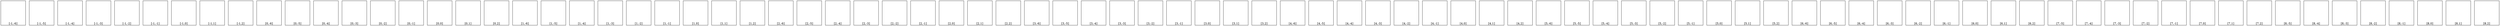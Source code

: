 graph G {
	node [shape="box"]
	-100006[label="[-1,-6]" pos="-2,-12!" image="./grid.-1.-6.svg" shape="box" imagescale="true" width="1.7" height="1.7" fixedsize="true" labelloc="b"]
	-100005[label="[-1,-5]" pos="-2,-10!" image="./grid.-1.-5.svg" shape="box" imagescale="true" width="1.7" height="1.7" fixedsize="true" labelloc="b"]
	-100004[label="[-1,-4]" pos="-2,-8!" image="./grid.-1.-4.svg" shape="box" imagescale="true" width="1.7" height="1.7" fixedsize="true" labelloc="b"]
	-100003[label="[-1,-3]" pos="-2,-6!" image="./grid.-1.-3.svg" shape="box" imagescale="true" width="1.7" height="1.7" fixedsize="true" labelloc="b"]
	-100002[label="[-1,-2]" pos="-2,-4!" image="./grid.-1.-2.svg" shape="box" imagescale="true" width="1.7" height="1.7" fixedsize="true" labelloc="b"]
	-100001[label="[-1,-1]" pos="-2,-2!" image="./grid.-1.-1.svg" shape="box" imagescale="true" width="1.7" height="1.7" fixedsize="true" labelloc="b"]
	-100000[label="[-1,0]" pos="-2,0!" image="./grid.-1.0.svg" shape="box" imagescale="true" width="1.7" height="1.7" fixedsize="true" labelloc="b"]
	-99999[label="[-1,1]" pos="-2,2!" image="./grid.-1.1.svg" shape="box" imagescale="true" width="1.7" height="1.7" fixedsize="true" labelloc="b"]
	-99998[label="[-1,2]" pos="-2,4!" image="./grid.-1.2.svg" shape="box" imagescale="true" width="1.7" height="1.7" fixedsize="true" labelloc="b"]
	-6[label="[0,-6]" pos="0,-12!" image="./grid.0.-6.svg" shape="box" imagescale="true" width="1.7" height="1.7" fixedsize="true" labelloc="b"]
	-5[label="[0,-5]" pos="0,-10!" image="./grid.0.-5.svg" shape="box" imagescale="true" width="1.7" height="1.7" fixedsize="true" labelloc="b"]
	-4[label="[0,-4]" pos="0,-8!" image="./grid.0.-4.svg" shape="box" imagescale="true" width="1.7" height="1.7" fixedsize="true" labelloc="b"]
	-3[label="[0,-3]" pos="0,-6!" image="./grid.0.-3.svg" shape="box" imagescale="true" width="1.7" height="1.7" fixedsize="true" labelloc="b"]
	-2[label="[0,-2]" pos="0,-4!" image="./grid.0.-2.svg" shape="box" imagescale="true" width="1.7" height="1.7" fixedsize="true" labelloc="b"]
	-1[label="[0,-1]" pos="0,-2!" image="./grid.0.-1.svg" shape="box" imagescale="true" width="1.7" height="1.7" fixedsize="true" labelloc="b"]
	0[label="[0,0]" pos="0,0!" image="./grid.0.0.svg" shape="box" imagescale="true" width="1.7" height="1.7" fixedsize="true" labelloc="b"]
	1[label="[0,1]" pos="0,2!" image="./grid.0.1.svg" shape="box" imagescale="true" width="1.7" height="1.7" fixedsize="true" labelloc="b"]
	2[label="[0,2]" pos="0,4!" image="./grid.0.2.svg" shape="box" imagescale="true" width="1.7" height="1.7" fixedsize="true" labelloc="b"]
	99994[label="[1,-6]" pos="2,-12!" image="./grid.1.-6.svg" shape="box" imagescale="true" width="1.7" height="1.7" fixedsize="true" labelloc="b"]
	99995[label="[1,-5]" pos="2,-10!" image="./grid.1.-5.svg" shape="box" imagescale="true" width="1.7" height="1.7" fixedsize="true" labelloc="b"]
	99996[label="[1,-4]" pos="2,-8!" image="./grid.1.-4.svg" shape="box" imagescale="true" width="1.7" height="1.7" fixedsize="true" labelloc="b"]
	99997[label="[1,-3]" pos="2,-6!" image="./grid.1.-3.svg" shape="box" imagescale="true" width="1.7" height="1.7" fixedsize="true" labelloc="b"]
	99998[label="[1,-2]" pos="2,-4!" image="./grid.1.-2.svg" shape="box" imagescale="true" width="1.7" height="1.7" fixedsize="true" labelloc="b"]
	99999[label="[1,-1]" pos="2,-2!" image="./grid.1.-1.svg" shape="box" imagescale="true" width="1.7" height="1.7" fixedsize="true" labelloc="b"]
	100000[label="[1,0]" pos="2,0!" image="./grid.1.0.svg" shape="box" imagescale="true" width="1.7" height="1.7" fixedsize="true" labelloc="b"]
	100001[label="[1,1]" pos="2,2!" image="./grid.1.1.svg" shape="box" imagescale="true" width="1.7" height="1.7" fixedsize="true" labelloc="b"]
	100002[label="[1,2]" pos="2,4!" image="./grid.1.2.svg" shape="box" imagescale="true" width="1.7" height="1.7" fixedsize="true" labelloc="b"]
	199994[label="[2,-6]" pos="4,-12!" image="./grid.2.-6.svg" shape="box" imagescale="true" width="1.7" height="1.7" fixedsize="true" labelloc="b"]
	199995[label="[2,-5]" pos="4,-10!" image="./grid.2.-5.svg" shape="box" imagescale="true" width="1.7" height="1.7" fixedsize="true" labelloc="b"]
	199996[label="[2,-4]" pos="4,-8!" image="./grid.2.-4.svg" shape="box" imagescale="true" width="1.7" height="1.7" fixedsize="true" labelloc="b"]
	199997[label="[2,-3]" pos="4,-6!" image="./grid.2.-3.svg" shape="box" imagescale="true" width="1.7" height="1.7" fixedsize="true" labelloc="b"]
	199998[label="[2,-2]" pos="4,-4!" image="./grid.2.-2.svg" shape="box" imagescale="true" width="1.7" height="1.7" fixedsize="true" labelloc="b"]
	199999[label="[2,-1]" pos="4,-2!" image="./grid.2.-1.svg" shape="box" imagescale="true" width="1.7" height="1.7" fixedsize="true" labelloc="b"]
	200000[label="[2,0]" pos="4,0!" image="./grid.2.0.svg" shape="box" imagescale="true" width="1.7" height="1.7" fixedsize="true" labelloc="b"]
	200001[label="[2,1]" pos="4,2!" image="./grid.2.1.svg" shape="box" imagescale="true" width="1.7" height="1.7" fixedsize="true" labelloc="b"]
	200002[label="[2,2]" pos="4,4!" image="./grid.2.2.svg" shape="box" imagescale="true" width="1.7" height="1.7" fixedsize="true" labelloc="b"]
	299994[label="[3,-6]" pos="6,-12!" image="./grid.3.-6.svg" shape="box" imagescale="true" width="1.7" height="1.7" fixedsize="true" labelloc="b"]
	299995[label="[3,-5]" pos="6,-10!" image="./grid.3.-5.svg" shape="box" imagescale="true" width="1.7" height="1.7" fixedsize="true" labelloc="b"]
	299996[label="[3,-4]" pos="6,-8!" image="./grid.3.-4.svg" shape="box" imagescale="true" width="1.7" height="1.7" fixedsize="true" labelloc="b"]
	299997[label="[3,-3]" pos="6,-6!" image="./grid.3.-3.svg" shape="box" imagescale="true" width="1.7" height="1.7" fixedsize="true" labelloc="b"]
	299998[label="[3,-2]" pos="6,-4!" image="./grid.3.-2.svg" shape="box" imagescale="true" width="1.7" height="1.7" fixedsize="true" labelloc="b"]
	299999[label="[3,-1]" pos="6,-2!" image="./grid.3.-1.svg" shape="box" imagescale="true" width="1.7" height="1.7" fixedsize="true" labelloc="b"]
	300000[label="[3,0]" pos="6,0!" image="./grid.3.0.svg" shape="box" imagescale="true" width="1.7" height="1.7" fixedsize="true" labelloc="b"]
	300001[label="[3,1]" pos="6,2!" image="./grid.3.1.svg" shape="box" imagescale="true" width="1.7" height="1.7" fixedsize="true" labelloc="b"]
	300002[label="[3,2]" pos="6,4!" image="./grid.3.2.svg" shape="box" imagescale="true" width="1.7" height="1.7" fixedsize="true" labelloc="b"]
	399994[label="[4,-6]" pos="8,-12!" image="./grid.4.-6.svg" shape="box" imagescale="true" width="1.7" height="1.7" fixedsize="true" labelloc="b"]
	399995[label="[4,-5]" pos="8,-10!" image="./grid.4.-5.svg" shape="box" imagescale="true" width="1.7" height="1.7" fixedsize="true" labelloc="b"]
	399996[label="[4,-4]" pos="8,-8!" image="./grid.4.-4.svg" shape="box" imagescale="true" width="1.7" height="1.7" fixedsize="true" labelloc="b"]
	399997[label="[4,-3]" pos="8,-6!" image="./grid.4.-3.svg" shape="box" imagescale="true" width="1.7" height="1.7" fixedsize="true" labelloc="b"]
	399998[label="[4,-2]" pos="8,-4!" image="./grid.4.-2.svg" shape="box" imagescale="true" width="1.7" height="1.7" fixedsize="true" labelloc="b"]
	399999[label="[4,-1]" pos="8,-2!" image="./grid.4.-1.svg" shape="box" imagescale="true" width="1.7" height="1.7" fixedsize="true" labelloc="b"]
	400000[label="[4,0]" pos="8,0!" image="./grid.4.0.svg" shape="box" imagescale="true" width="1.7" height="1.7" fixedsize="true" labelloc="b"]
	400001[label="[4,1]" pos="8,2!" image="./grid.4.1.svg" shape="box" imagescale="true" width="1.7" height="1.7" fixedsize="true" labelloc="b"]
	400002[label="[4,2]" pos="8,4!" image="./grid.4.2.svg" shape="box" imagescale="true" width="1.7" height="1.7" fixedsize="true" labelloc="b"]
	499994[label="[5,-6]" pos="10,-12!" image="./grid.5.-6.svg" shape="box" imagescale="true" width="1.7" height="1.7" fixedsize="true" labelloc="b"]
	499995[label="[5,-5]" pos="10,-10!" image="./grid.5.-5.svg" shape="box" imagescale="true" width="1.7" height="1.7" fixedsize="true" labelloc="b"]
	499996[label="[5,-4]" pos="10,-8!" image="./grid.5.-4.svg" shape="box" imagescale="true" width="1.7" height="1.7" fixedsize="true" labelloc="b"]
	499997[label="[5,-3]" pos="10,-6!" image="./grid.5.-3.svg" shape="box" imagescale="true" width="1.7" height="1.7" fixedsize="true" labelloc="b"]
	499998[label="[5,-2]" pos="10,-4!" image="./grid.5.-2.svg" shape="box" imagescale="true" width="1.7" height="1.7" fixedsize="true" labelloc="b"]
	499999[label="[5,-1]" pos="10,-2!" image="./grid.5.-1.svg" shape="box" imagescale="true" width="1.7" height="1.7" fixedsize="true" labelloc="b"]
	500000[label="[5,0]" pos="10,0!" image="./grid.5.0.svg" shape="box" imagescale="true" width="1.7" height="1.7" fixedsize="true" labelloc="b"]
	500001[label="[5,1]" pos="10,2!" image="./grid.5.1.svg" shape="box" imagescale="true" width="1.7" height="1.7" fixedsize="true" labelloc="b"]
	500002[label="[5,2]" pos="10,4!" image="./grid.5.2.svg" shape="box" imagescale="true" width="1.7" height="1.7" fixedsize="true" labelloc="b"]
	599994[label="[6,-6]" pos="12,-12!" image="./grid.6.-6.svg" shape="box" imagescale="true" width="1.7" height="1.7" fixedsize="true" labelloc="b"]
	599995[label="[6,-5]" pos="12,-10!" image="./grid.6.-5.svg" shape="box" imagescale="true" width="1.7" height="1.7" fixedsize="true" labelloc="b"]
	599996[label="[6,-4]" pos="12,-8!" image="./grid.6.-4.svg" shape="box" imagescale="true" width="1.7" height="1.7" fixedsize="true" labelloc="b"]
	599997[label="[6,-3]" pos="12,-6!" image="./grid.6.-3.svg" shape="box" imagescale="true" width="1.7" height="1.7" fixedsize="true" labelloc="b"]
	599998[label="[6,-2]" pos="12,-4!" image="./grid.6.-2.svg" shape="box" imagescale="true" width="1.7" height="1.7" fixedsize="true" labelloc="b"]
	599999[label="[6,-1]" pos="12,-2!" image="./grid.6.-1.svg" shape="box" imagescale="true" width="1.7" height="1.7" fixedsize="true" labelloc="b"]
	600000[label="[6,0]" pos="12,0!" image="./grid.6.0.svg" shape="box" imagescale="true" width="1.7" height="1.7" fixedsize="true" labelloc="b"]
	600001[label="[6,1]" pos="12,2!" image="./grid.6.1.svg" shape="box" imagescale="true" width="1.7" height="1.7" fixedsize="true" labelloc="b"]
	600002[label="[6,2]" pos="12,4!" image="./grid.6.2.svg" shape="box" imagescale="true" width="1.7" height="1.7" fixedsize="true" labelloc="b"]
	699995[label="[7,-5]" pos="14,-10!" image="./grid.7.-5.svg" shape="box" imagescale="true" width="1.7" height="1.7" fixedsize="true" labelloc="b"]
	699996[label="[7,-4]" pos="14,-8!" image="./grid.7.-4.svg" shape="box" imagescale="true" width="1.7" height="1.7" fixedsize="true" labelloc="b"]
	699997[label="[7,-3]" pos="14,-6!" image="./grid.7.-3.svg" shape="box" imagescale="true" width="1.7" height="1.7" fixedsize="true" labelloc="b"]
	699998[label="[7,-2]" pos="14,-4!" image="./grid.7.-2.svg" shape="box" imagescale="true" width="1.7" height="1.7" fixedsize="true" labelloc="b"]
	699999[label="[7,-1]" pos="14,-2!" image="./grid.7.-1.svg" shape="box" imagescale="true" width="1.7" height="1.7" fixedsize="true" labelloc="b"]
	700000[label="[7,0]" pos="14,0!" image="./grid.7.0.svg" shape="box" imagescale="true" width="1.7" height="1.7" fixedsize="true" labelloc="b"]
	700001[label="[7,1]" pos="14,2!" image="./grid.7.1.svg" shape="box" imagescale="true" width="1.7" height="1.7" fixedsize="true" labelloc="b"]
	700002[label="[7,2]" pos="14,4!" image="./grid.7.2.svg" shape="box" imagescale="true" width="1.7" height="1.7" fixedsize="true" labelloc="b"]
	799995[label="[8,-5]" pos="16,-10!" image="./grid.8.-5.svg" shape="box" imagescale="true" width="1.7" height="1.7" fixedsize="true" labelloc="b"]
	799996[label="[8,-4]" pos="16,-8!" image="./grid.8.-4.svg" shape="box" imagescale="true" width="1.7" height="1.7" fixedsize="true" labelloc="b"]
	799997[label="[8,-3]" pos="16,-6!" image="./grid.8.-3.svg" shape="box" imagescale="true" width="1.7" height="1.7" fixedsize="true" labelloc="b"]
	799998[label="[8,-2]" pos="16,-4!" image="./grid.8.-2.svg" shape="box" imagescale="true" width="1.7" height="1.7" fixedsize="true" labelloc="b"]
	799999[label="[8,-1]" pos="16,-2!" image="./grid.8.-1.svg" shape="box" imagescale="true" width="1.7" height="1.7" fixedsize="true" labelloc="b"]
	800000[label="[8,0]" pos="16,0!" image="./grid.8.0.svg" shape="box" imagescale="true" width="1.7" height="1.7" fixedsize="true" labelloc="b"]
	800001[label="[8,1]" pos="16,2!" image="./grid.8.1.svg" shape="box" imagescale="true" width="1.7" height="1.7" fixedsize="true" labelloc="b"]
	800002[label="[8,2]" pos="16,4!" image="./grid.8.2.svg" shape="box" imagescale="true" width="1.7" height="1.7" fixedsize="true" labelloc="b"]
}